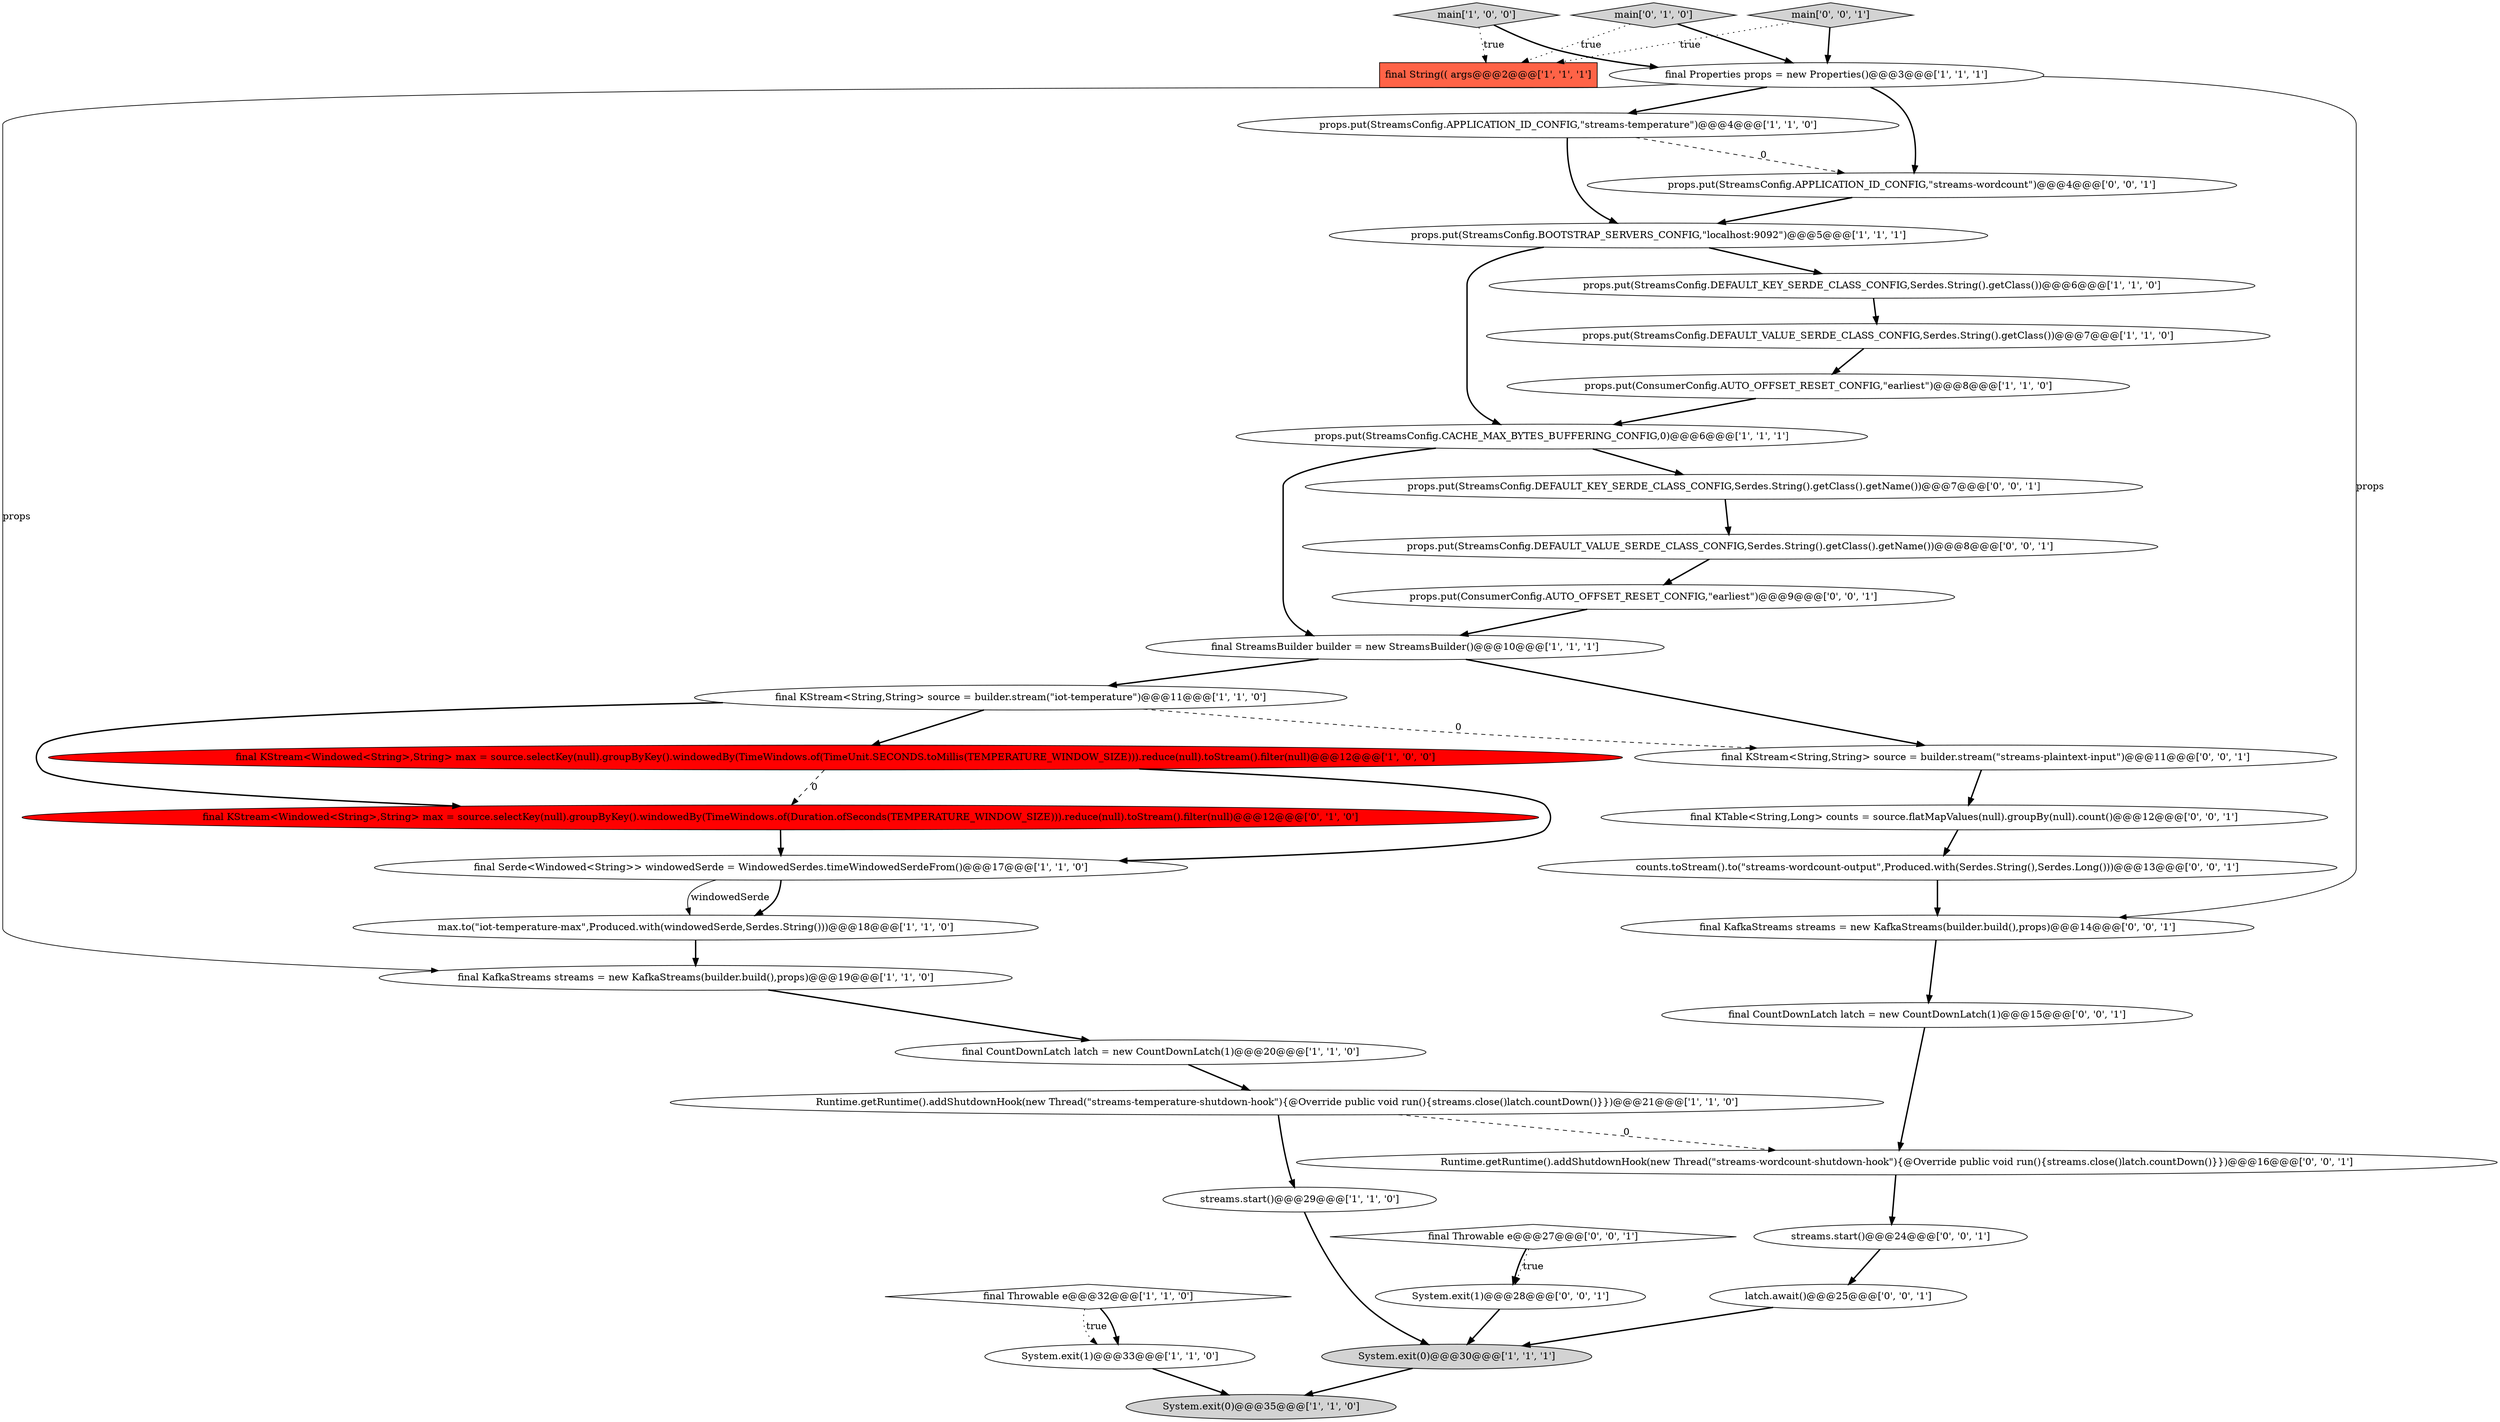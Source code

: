 digraph {
30 [style = filled, label = "props.put(StreamsConfig.DEFAULT_KEY_SERDE_CLASS_CONFIG,Serdes.String().getClass().getName())@@@7@@@['0', '0', '1']", fillcolor = white, shape = ellipse image = "AAA0AAABBB3BBB"];
9 [style = filled, label = "props.put(StreamsConfig.DEFAULT_KEY_SERDE_CLASS_CONFIG,Serdes.String().getClass())@@@6@@@['1', '1', '0']", fillcolor = white, shape = ellipse image = "AAA0AAABBB1BBB"];
21 [style = filled, label = "System.exit(0)@@@35@@@['1', '1', '0']", fillcolor = lightgray, shape = ellipse image = "AAA0AAABBB1BBB"];
17 [style = filled, label = "main['1', '0', '0']", fillcolor = lightgray, shape = diamond image = "AAA0AAABBB1BBB"];
10 [style = filled, label = "streams.start()@@@29@@@['1', '1', '0']", fillcolor = white, shape = ellipse image = "AAA0AAABBB1BBB"];
33 [style = filled, label = "final KStream<String,String> source = builder.stream(\"streams-plaintext-input\")@@@11@@@['0', '0', '1']", fillcolor = white, shape = ellipse image = "AAA0AAABBB3BBB"];
1 [style = filled, label = "final String(( args@@@2@@@['1', '1', '1']", fillcolor = tomato, shape = box image = "AAA0AAABBB1BBB"];
11 [style = filled, label = "System.exit(1)@@@33@@@['1', '1', '0']", fillcolor = white, shape = ellipse image = "AAA0AAABBB1BBB"];
27 [style = filled, label = "final KafkaStreams streams = new KafkaStreams(builder.build(),props)@@@14@@@['0', '0', '1']", fillcolor = white, shape = ellipse image = "AAA0AAABBB3BBB"];
38 [style = filled, label = "latch.await()@@@25@@@['0', '0', '1']", fillcolor = white, shape = ellipse image = "AAA0AAABBB3BBB"];
0 [style = filled, label = "props.put(StreamsConfig.BOOTSTRAP_SERVERS_CONFIG,\"localhost:9092\")@@@5@@@['1', '1', '1']", fillcolor = white, shape = ellipse image = "AAA0AAABBB1BBB"];
35 [style = filled, label = "System.exit(1)@@@28@@@['0', '0', '1']", fillcolor = white, shape = ellipse image = "AAA0AAABBB3BBB"];
7 [style = filled, label = "final KStream<Windowed<String>,String> max = source.selectKey(null).groupByKey().windowedBy(TimeWindows.of(TimeUnit.SECONDS.toMillis(TEMPERATURE_WINDOW_SIZE))).reduce(null).toStream().filter(null)@@@12@@@['1', '0', '0']", fillcolor = red, shape = ellipse image = "AAA1AAABBB1BBB"];
15 [style = filled, label = "final CountDownLatch latch = new CountDownLatch(1)@@@20@@@['1', '1', '0']", fillcolor = white, shape = ellipse image = "AAA0AAABBB1BBB"];
4 [style = filled, label = "props.put(StreamsConfig.CACHE_MAX_BYTES_BUFFERING_CONFIG,0)@@@6@@@['1', '1', '1']", fillcolor = white, shape = ellipse image = "AAA0AAABBB1BBB"];
19 [style = filled, label = "max.to(\"iot-temperature-max\",Produced.with(windowedSerde,Serdes.String()))@@@18@@@['1', '1', '0']", fillcolor = white, shape = ellipse image = "AAA0AAABBB1BBB"];
20 [style = filled, label = "Runtime.getRuntime().addShutdownHook(new Thread(\"streams-temperature-shutdown-hook\"){@Override public void run(){streams.close()latch.countDown()}})@@@21@@@['1', '1', '0']", fillcolor = white, shape = ellipse image = "AAA0AAABBB1BBB"];
2 [style = filled, label = "final StreamsBuilder builder = new StreamsBuilder()@@@10@@@['1', '1', '1']", fillcolor = white, shape = ellipse image = "AAA0AAABBB1BBB"];
25 [style = filled, label = "final Throwable e@@@27@@@['0', '0', '1']", fillcolor = white, shape = diamond image = "AAA0AAABBB3BBB"];
8 [style = filled, label = "props.put(StreamsConfig.APPLICATION_ID_CONFIG,\"streams-temperature\")@@@4@@@['1', '1', '0']", fillcolor = white, shape = ellipse image = "AAA0AAABBB1BBB"];
26 [style = filled, label = "props.put(ConsumerConfig.AUTO_OFFSET_RESET_CONFIG,\"earliest\")@@@9@@@['0', '0', '1']", fillcolor = white, shape = ellipse image = "AAA0AAABBB3BBB"];
6 [style = filled, label = "final KafkaStreams streams = new KafkaStreams(builder.build(),props)@@@19@@@['1', '1', '0']", fillcolor = white, shape = ellipse image = "AAA0AAABBB1BBB"];
23 [style = filled, label = "final KStream<Windowed<String>,String> max = source.selectKey(null).groupByKey().windowedBy(TimeWindows.of(Duration.ofSeconds(TEMPERATURE_WINDOW_SIZE))).reduce(null).toStream().filter(null)@@@12@@@['0', '1', '0']", fillcolor = red, shape = ellipse image = "AAA1AAABBB2BBB"];
18 [style = filled, label = "final Throwable e@@@32@@@['1', '1', '0']", fillcolor = white, shape = diamond image = "AAA0AAABBB1BBB"];
36 [style = filled, label = "final CountDownLatch latch = new CountDownLatch(1)@@@15@@@['0', '0', '1']", fillcolor = white, shape = ellipse image = "AAA0AAABBB3BBB"];
24 [style = filled, label = "props.put(StreamsConfig.APPLICATION_ID_CONFIG,\"streams-wordcount\")@@@4@@@['0', '0', '1']", fillcolor = white, shape = ellipse image = "AAA0AAABBB3BBB"];
22 [style = filled, label = "main['0', '1', '0']", fillcolor = lightgray, shape = diamond image = "AAA0AAABBB2BBB"];
34 [style = filled, label = "main['0', '0', '1']", fillcolor = lightgray, shape = diamond image = "AAA0AAABBB3BBB"];
29 [style = filled, label = "counts.toStream().to(\"streams-wordcount-output\",Produced.with(Serdes.String(),Serdes.Long()))@@@13@@@['0', '0', '1']", fillcolor = white, shape = ellipse image = "AAA0AAABBB3BBB"];
3 [style = filled, label = "final Serde<Windowed<String>> windowedSerde = WindowedSerdes.timeWindowedSerdeFrom()@@@17@@@['1', '1', '0']", fillcolor = white, shape = ellipse image = "AAA0AAABBB1BBB"];
16 [style = filled, label = "final Properties props = new Properties()@@@3@@@['1', '1', '1']", fillcolor = white, shape = ellipse image = "AAA0AAABBB1BBB"];
32 [style = filled, label = "Runtime.getRuntime().addShutdownHook(new Thread(\"streams-wordcount-shutdown-hook\"){@Override public void run(){streams.close()latch.countDown()}})@@@16@@@['0', '0', '1']", fillcolor = white, shape = ellipse image = "AAA0AAABBB3BBB"];
28 [style = filled, label = "props.put(StreamsConfig.DEFAULT_VALUE_SERDE_CLASS_CONFIG,Serdes.String().getClass().getName())@@@8@@@['0', '0', '1']", fillcolor = white, shape = ellipse image = "AAA0AAABBB3BBB"];
5 [style = filled, label = "props.put(ConsumerConfig.AUTO_OFFSET_RESET_CONFIG,\"earliest\")@@@8@@@['1', '1', '0']", fillcolor = white, shape = ellipse image = "AAA0AAABBB1BBB"];
13 [style = filled, label = "System.exit(0)@@@30@@@['1', '1', '1']", fillcolor = lightgray, shape = ellipse image = "AAA0AAABBB1BBB"];
31 [style = filled, label = "final KTable<String,Long> counts = source.flatMapValues(null).groupBy(null).count()@@@12@@@['0', '0', '1']", fillcolor = white, shape = ellipse image = "AAA0AAABBB3BBB"];
37 [style = filled, label = "streams.start()@@@24@@@['0', '0', '1']", fillcolor = white, shape = ellipse image = "AAA0AAABBB3BBB"];
14 [style = filled, label = "props.put(StreamsConfig.DEFAULT_VALUE_SERDE_CLASS_CONFIG,Serdes.String().getClass())@@@7@@@['1', '1', '0']", fillcolor = white, shape = ellipse image = "AAA0AAABBB1BBB"];
12 [style = filled, label = "final KStream<String,String> source = builder.stream(\"iot-temperature\")@@@11@@@['1', '1', '0']", fillcolor = white, shape = ellipse image = "AAA0AAABBB1BBB"];
16->6 [style = solid, label="props"];
0->9 [style = bold, label=""];
27->36 [style = bold, label=""];
12->33 [style = dashed, label="0"];
7->23 [style = dashed, label="0"];
32->37 [style = bold, label=""];
16->8 [style = bold, label=""];
22->16 [style = bold, label=""];
24->0 [style = bold, label=""];
17->1 [style = dotted, label="true"];
16->24 [style = bold, label=""];
11->21 [style = bold, label=""];
18->11 [style = bold, label=""];
25->35 [style = dotted, label="true"];
31->29 [style = bold, label=""];
28->26 [style = bold, label=""];
36->32 [style = bold, label=""];
23->3 [style = bold, label=""];
4->2 [style = bold, label=""];
34->1 [style = dotted, label="true"];
8->24 [style = dashed, label="0"];
19->6 [style = bold, label=""];
25->35 [style = bold, label=""];
12->7 [style = bold, label=""];
7->3 [style = bold, label=""];
6->15 [style = bold, label=""];
2->12 [style = bold, label=""];
16->27 [style = solid, label="props"];
20->10 [style = bold, label=""];
8->0 [style = bold, label=""];
29->27 [style = bold, label=""];
26->2 [style = bold, label=""];
18->11 [style = dotted, label="true"];
22->1 [style = dotted, label="true"];
30->28 [style = bold, label=""];
4->30 [style = bold, label=""];
3->19 [style = bold, label=""];
10->13 [style = bold, label=""];
0->4 [style = bold, label=""];
15->20 [style = bold, label=""];
37->38 [style = bold, label=""];
34->16 [style = bold, label=""];
5->4 [style = bold, label=""];
3->19 [style = solid, label="windowedSerde"];
9->14 [style = bold, label=""];
2->33 [style = bold, label=""];
33->31 [style = bold, label=""];
12->23 [style = bold, label=""];
20->32 [style = dashed, label="0"];
35->13 [style = bold, label=""];
13->21 [style = bold, label=""];
38->13 [style = bold, label=""];
17->16 [style = bold, label=""];
14->5 [style = bold, label=""];
}
